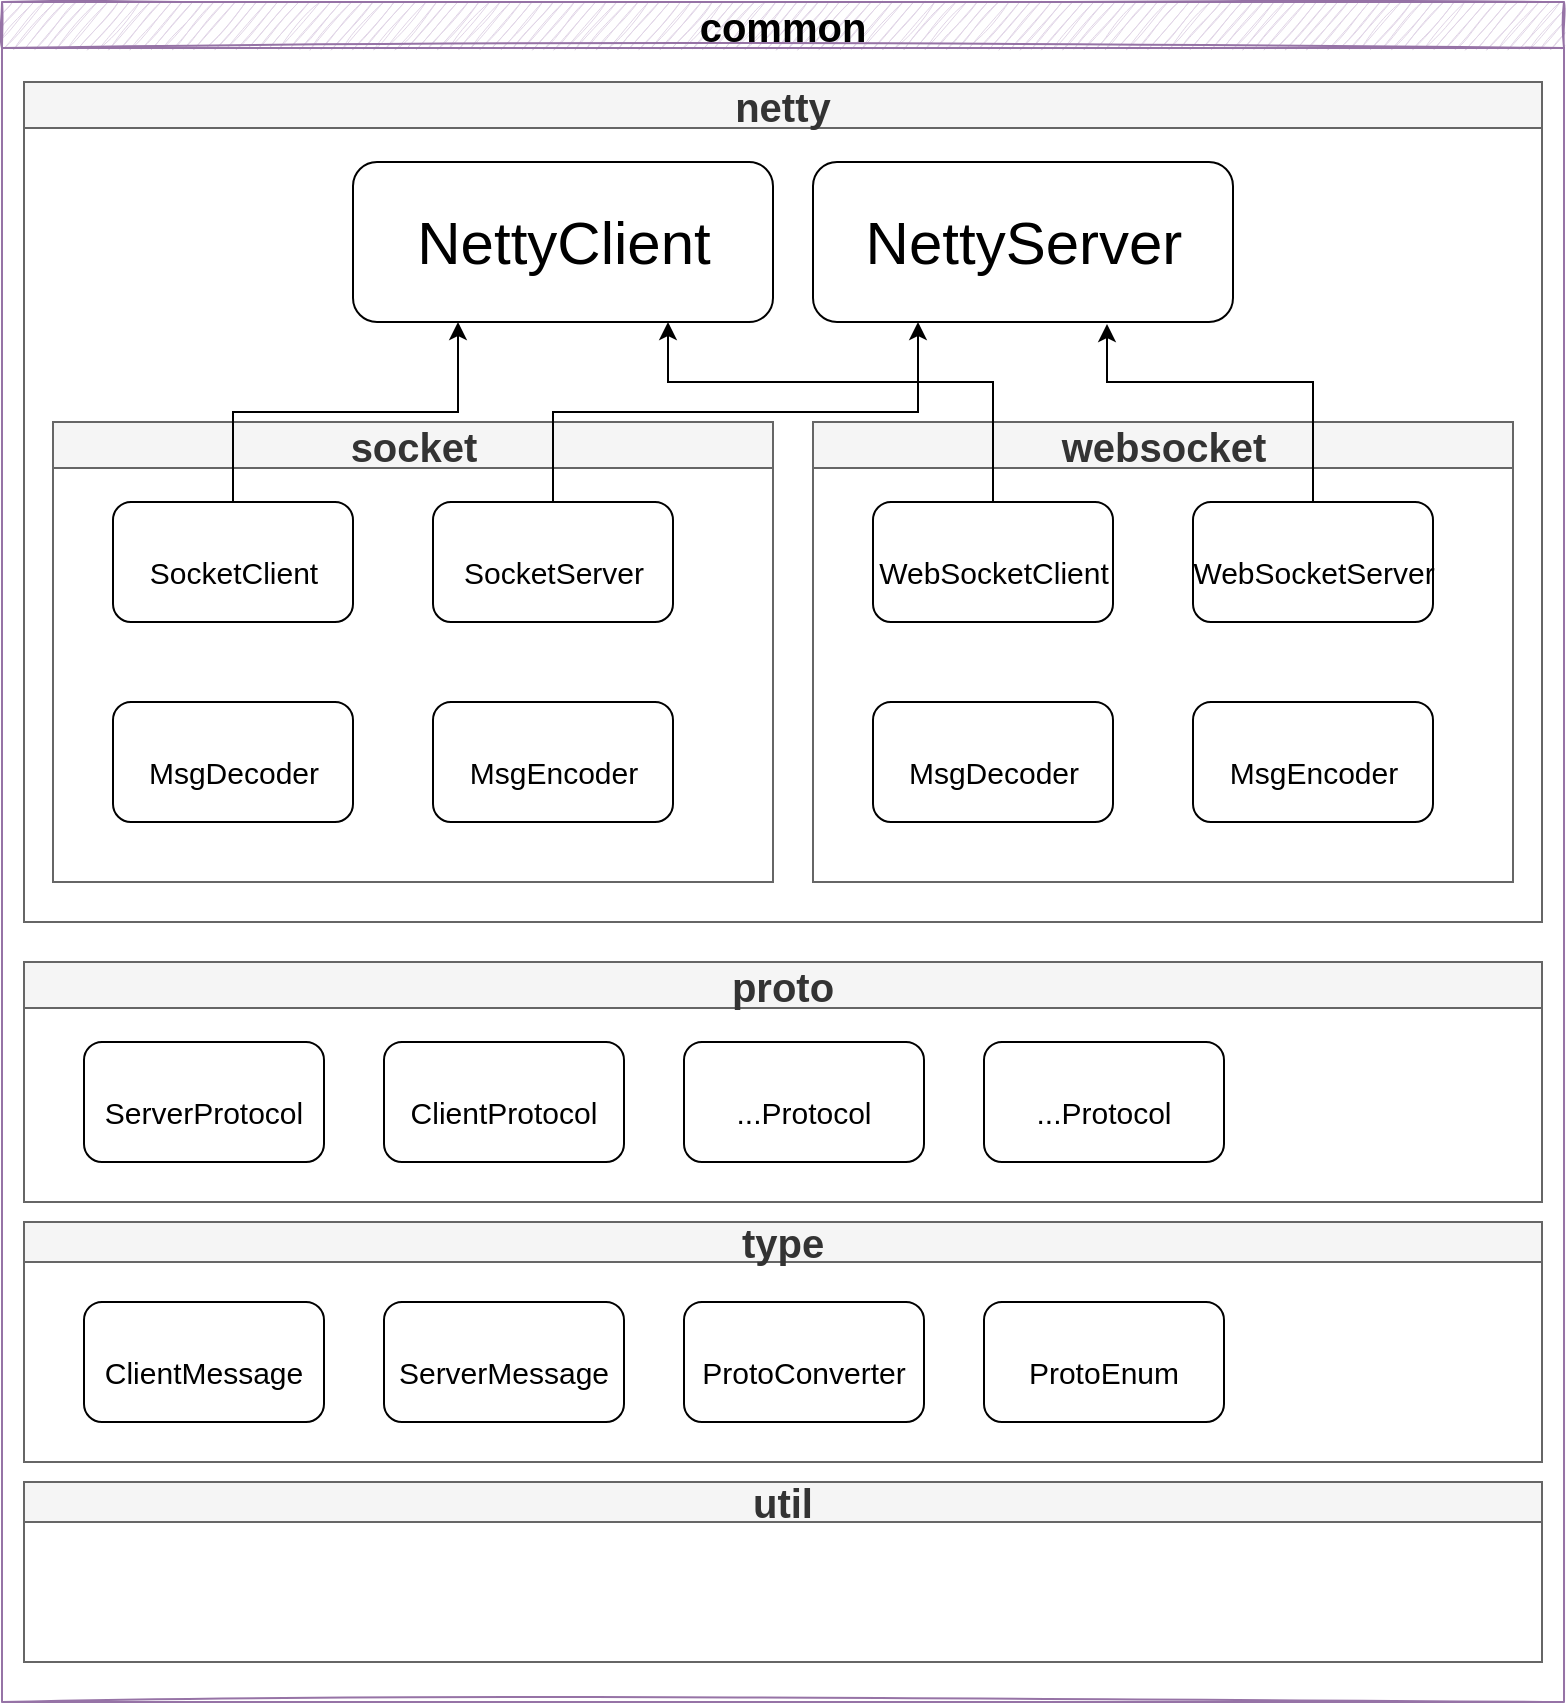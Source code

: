<mxfile version="20.5.3" type="github">
  <diagram id="DDKVuksvoIpB1BdfDuTN" name="第 1 页">
    <mxGraphModel dx="1426" dy="793" grid="1" gridSize="10" guides="1" tooltips="1" connect="1" arrows="1" fold="1" page="1" pageScale="1" pageWidth="827" pageHeight="1169" math="0" shadow="0">
      <root>
        <mxCell id="0" />
        <mxCell id="1" parent="0" />
        <mxCell id="zZ-F0JkPuDbLRkjkh71v-10" value="common" style="swimlane;whiteSpace=wrap;html=1;rounded=0;shadow=0;glass=0;sketch=1;fontSize=20;swimlaneLine=1;fillColor=#e1d5e7;strokeColor=#9673a6;" vertex="1" parent="1">
          <mxGeometry x="29" y="30" width="781" height="850" as="geometry" />
        </mxCell>
        <mxCell id="zZ-F0JkPuDbLRkjkh71v-12" value="netty" style="swimlane;whiteSpace=wrap;html=1;rounded=0;shadow=0;glass=0;sketch=0;fontSize=20;fillColor=#f5f5f5;fontColor=#333333;strokeColor=#666666;" vertex="1" parent="zZ-F0JkPuDbLRkjkh71v-10">
          <mxGeometry x="11" y="40" width="759" height="420" as="geometry" />
        </mxCell>
        <mxCell id="zZ-F0JkPuDbLRkjkh71v-29" value="socket" style="swimlane;whiteSpace=wrap;html=1;rounded=0;shadow=0;glass=0;sketch=0;fontSize=20;fillColor=#f5f5f5;fontColor=#333333;strokeColor=#666666;" vertex="1" parent="zZ-F0JkPuDbLRkjkh71v-12">
          <mxGeometry x="14.5" y="170" width="360" height="230" as="geometry" />
        </mxCell>
        <mxCell id="zZ-F0JkPuDbLRkjkh71v-33" value="&lt;font style=&quot;font-size: 15px;&quot;&gt;SocketClient&lt;/font&gt;" style="rounded=1;whiteSpace=wrap;html=1;fontSize=30;" vertex="1" parent="zZ-F0JkPuDbLRkjkh71v-29">
          <mxGeometry x="30" y="40" width="120" height="60" as="geometry" />
        </mxCell>
        <mxCell id="zZ-F0JkPuDbLRkjkh71v-34" value="&lt;font style=&quot;font-size: 15px;&quot;&gt;SocketServer&lt;/font&gt;" style="rounded=1;whiteSpace=wrap;html=1;fontSize=30;" vertex="1" parent="zZ-F0JkPuDbLRkjkh71v-29">
          <mxGeometry x="190" y="40" width="120" height="60" as="geometry" />
        </mxCell>
        <mxCell id="zZ-F0JkPuDbLRkjkh71v-44" value="&lt;font style=&quot;font-size: 15px;&quot;&gt;MsgDecoder&lt;/font&gt;" style="rounded=1;whiteSpace=wrap;html=1;fontSize=30;" vertex="1" parent="zZ-F0JkPuDbLRkjkh71v-29">
          <mxGeometry x="30" y="140" width="120" height="60" as="geometry" />
        </mxCell>
        <mxCell id="zZ-F0JkPuDbLRkjkh71v-45" value="&lt;font style=&quot;font-size: 15px;&quot;&gt;MsgEncoder&lt;/font&gt;" style="rounded=1;whiteSpace=wrap;html=1;fontSize=30;" vertex="1" parent="zZ-F0JkPuDbLRkjkh71v-29">
          <mxGeometry x="190" y="140" width="120" height="60" as="geometry" />
        </mxCell>
        <mxCell id="zZ-F0JkPuDbLRkjkh71v-30" value="websocket" style="swimlane;whiteSpace=wrap;html=1;rounded=0;shadow=0;glass=0;sketch=0;fontSize=20;fillColor=#f5f5f5;fontColor=#333333;strokeColor=#666666;" vertex="1" parent="zZ-F0JkPuDbLRkjkh71v-12">
          <mxGeometry x="394.5" y="170" width="350" height="230" as="geometry" />
        </mxCell>
        <mxCell id="zZ-F0JkPuDbLRkjkh71v-35" value="&lt;font style=&quot;font-size: 15px;&quot;&gt;WebSocketClient&lt;/font&gt;" style="rounded=1;whiteSpace=wrap;html=1;fontSize=30;" vertex="1" parent="zZ-F0JkPuDbLRkjkh71v-30">
          <mxGeometry x="30" y="40" width="120" height="60" as="geometry" />
        </mxCell>
        <mxCell id="zZ-F0JkPuDbLRkjkh71v-36" value="&lt;font style=&quot;font-size: 15px;&quot;&gt;WebSocketServer&lt;/font&gt;" style="rounded=1;whiteSpace=wrap;html=1;fontSize=30;" vertex="1" parent="zZ-F0JkPuDbLRkjkh71v-30">
          <mxGeometry x="190" y="40" width="120" height="60" as="geometry" />
        </mxCell>
        <mxCell id="zZ-F0JkPuDbLRkjkh71v-46" value="&lt;font style=&quot;font-size: 15px;&quot;&gt;MsgDecoder&lt;/font&gt;" style="rounded=1;whiteSpace=wrap;html=1;fontSize=30;" vertex="1" parent="zZ-F0JkPuDbLRkjkh71v-30">
          <mxGeometry x="30" y="140" width="120" height="60" as="geometry" />
        </mxCell>
        <mxCell id="zZ-F0JkPuDbLRkjkh71v-47" value="&lt;font style=&quot;font-size: 15px;&quot;&gt;MsgEncoder&lt;/font&gt;" style="rounded=1;whiteSpace=wrap;html=1;fontSize=30;" vertex="1" parent="zZ-F0JkPuDbLRkjkh71v-30">
          <mxGeometry x="190" y="140" width="120" height="60" as="geometry" />
        </mxCell>
        <mxCell id="zZ-F0JkPuDbLRkjkh71v-31" value="&lt;font style=&quot;font-size: 30px;&quot;&gt;NettyClient&lt;/font&gt;" style="rounded=1;whiteSpace=wrap;html=1;" vertex="1" parent="zZ-F0JkPuDbLRkjkh71v-12">
          <mxGeometry x="164.5" y="40" width="210" height="80" as="geometry" />
        </mxCell>
        <mxCell id="zZ-F0JkPuDbLRkjkh71v-32" value="&lt;font style=&quot;font-size: 30px;&quot;&gt;NettyServer&lt;/font&gt;" style="rounded=1;whiteSpace=wrap;html=1;" vertex="1" parent="zZ-F0JkPuDbLRkjkh71v-12">
          <mxGeometry x="394.5" y="40" width="210" height="80" as="geometry" />
        </mxCell>
        <mxCell id="zZ-F0JkPuDbLRkjkh71v-37" style="edgeStyle=orthogonalEdgeStyle;rounded=0;orthogonalLoop=1;jettySize=auto;html=1;entryX=0.25;entryY=1;entryDx=0;entryDy=0;fontSize=15;" edge="1" parent="zZ-F0JkPuDbLRkjkh71v-12" source="zZ-F0JkPuDbLRkjkh71v-33" target="zZ-F0JkPuDbLRkjkh71v-31">
          <mxGeometry relative="1" as="geometry" />
        </mxCell>
        <mxCell id="zZ-F0JkPuDbLRkjkh71v-38" style="edgeStyle=orthogonalEdgeStyle;rounded=0;orthogonalLoop=1;jettySize=auto;html=1;exitX=0.5;exitY=0;exitDx=0;exitDy=0;entryX=0.25;entryY=1;entryDx=0;entryDy=0;fontSize=15;" edge="1" parent="zZ-F0JkPuDbLRkjkh71v-12" source="zZ-F0JkPuDbLRkjkh71v-34" target="zZ-F0JkPuDbLRkjkh71v-32">
          <mxGeometry relative="1" as="geometry" />
        </mxCell>
        <mxCell id="zZ-F0JkPuDbLRkjkh71v-39" style="edgeStyle=orthogonalEdgeStyle;rounded=0;orthogonalLoop=1;jettySize=auto;html=1;exitX=0.5;exitY=0;exitDx=0;exitDy=0;entryX=0.75;entryY=1;entryDx=0;entryDy=0;fontSize=15;" edge="1" parent="zZ-F0JkPuDbLRkjkh71v-12" source="zZ-F0JkPuDbLRkjkh71v-35" target="zZ-F0JkPuDbLRkjkh71v-31">
          <mxGeometry relative="1" as="geometry">
            <Array as="points">
              <mxPoint x="484.5" y="150" />
              <mxPoint x="322.5" y="150" />
            </Array>
          </mxGeometry>
        </mxCell>
        <mxCell id="zZ-F0JkPuDbLRkjkh71v-40" style="edgeStyle=orthogonalEdgeStyle;rounded=0;orthogonalLoop=1;jettySize=auto;html=1;exitX=0.5;exitY=0;exitDx=0;exitDy=0;entryX=0.7;entryY=1.013;entryDx=0;entryDy=0;entryPerimeter=0;fontSize=15;" edge="1" parent="zZ-F0JkPuDbLRkjkh71v-12" source="zZ-F0JkPuDbLRkjkh71v-36" target="zZ-F0JkPuDbLRkjkh71v-32">
          <mxGeometry relative="1" as="geometry">
            <Array as="points">
              <mxPoint x="644.5" y="150" />
              <mxPoint x="541.5" y="150" />
            </Array>
          </mxGeometry>
        </mxCell>
        <mxCell id="zZ-F0JkPuDbLRkjkh71v-48" value="proto" style="swimlane;whiteSpace=wrap;html=1;rounded=0;shadow=0;glass=0;sketch=0;fontSize=20;fillColor=#f5f5f5;fontColor=#333333;strokeColor=#666666;" vertex="1" parent="zZ-F0JkPuDbLRkjkh71v-10">
          <mxGeometry x="11" y="480" width="759" height="120" as="geometry" />
        </mxCell>
        <mxCell id="zZ-F0JkPuDbLRkjkh71v-49" value="&lt;font style=&quot;font-size: 15px;&quot;&gt;ServerProtocol&lt;/font&gt;" style="rounded=1;whiteSpace=wrap;html=1;fontSize=30;" vertex="1" parent="zZ-F0JkPuDbLRkjkh71v-48">
          <mxGeometry x="30" y="40" width="120" height="60" as="geometry" />
        </mxCell>
        <mxCell id="zZ-F0JkPuDbLRkjkh71v-50" value="&lt;font style=&quot;font-size: 15px;&quot;&gt;ClientProtocol&lt;/font&gt;" style="rounded=1;whiteSpace=wrap;html=1;fontSize=30;" vertex="1" parent="zZ-F0JkPuDbLRkjkh71v-48">
          <mxGeometry x="180" y="40" width="120" height="60" as="geometry" />
        </mxCell>
        <mxCell id="zZ-F0JkPuDbLRkjkh71v-53" value="&lt;font style=&quot;font-size: 15px;&quot;&gt;...Protocol&lt;/font&gt;" style="rounded=1;whiteSpace=wrap;html=1;fontSize=30;" vertex="1" parent="zZ-F0JkPuDbLRkjkh71v-48">
          <mxGeometry x="330" y="40" width="120" height="60" as="geometry" />
        </mxCell>
        <mxCell id="zZ-F0JkPuDbLRkjkh71v-58" value="&lt;font style=&quot;font-size: 15px;&quot;&gt;...Protocol&lt;/font&gt;" style="rounded=1;whiteSpace=wrap;html=1;fontSize=30;" vertex="1" parent="zZ-F0JkPuDbLRkjkh71v-48">
          <mxGeometry x="480" y="40" width="120" height="60" as="geometry" />
        </mxCell>
        <mxCell id="zZ-F0JkPuDbLRkjkh71v-54" value="type" style="swimlane;whiteSpace=wrap;html=1;rounded=0;shadow=0;glass=0;sketch=0;fontSize=20;fillColor=#f5f5f5;fontColor=#333333;strokeColor=#666666;startSize=20;" vertex="1" parent="zZ-F0JkPuDbLRkjkh71v-10">
          <mxGeometry x="11" y="610" width="759" height="120" as="geometry" />
        </mxCell>
        <mxCell id="zZ-F0JkPuDbLRkjkh71v-55" value="&lt;font style=&quot;font-size: 15px;&quot;&gt;ClientMessage&lt;/font&gt;" style="rounded=1;whiteSpace=wrap;html=1;fontSize=30;" vertex="1" parent="zZ-F0JkPuDbLRkjkh71v-54">
          <mxGeometry x="30" y="40" width="120" height="60" as="geometry" />
        </mxCell>
        <mxCell id="zZ-F0JkPuDbLRkjkh71v-56" value="&lt;font style=&quot;font-size: 15px;&quot;&gt;ServerMessage&lt;/font&gt;" style="rounded=1;whiteSpace=wrap;html=1;fontSize=30;" vertex="1" parent="zZ-F0JkPuDbLRkjkh71v-54">
          <mxGeometry x="180" y="40" width="120" height="60" as="geometry" />
        </mxCell>
        <mxCell id="zZ-F0JkPuDbLRkjkh71v-57" value="&lt;font style=&quot;font-size: 15px;&quot;&gt;ProtoConverter&lt;/font&gt;" style="rounded=1;whiteSpace=wrap;html=1;fontSize=30;" vertex="1" parent="zZ-F0JkPuDbLRkjkh71v-54">
          <mxGeometry x="330" y="40" width="120" height="60" as="geometry" />
        </mxCell>
        <mxCell id="zZ-F0JkPuDbLRkjkh71v-59" value="&lt;font style=&quot;font-size: 15px;&quot;&gt;ProtoEnum&lt;/font&gt;" style="rounded=1;whiteSpace=wrap;html=1;fontSize=30;" vertex="1" parent="zZ-F0JkPuDbLRkjkh71v-54">
          <mxGeometry x="480" y="40" width="120" height="60" as="geometry" />
        </mxCell>
        <mxCell id="zZ-F0JkPuDbLRkjkh71v-60" value="util" style="swimlane;whiteSpace=wrap;html=1;rounded=0;shadow=0;glass=0;sketch=0;fontSize=20;fillColor=#f5f5f5;fontColor=#333333;strokeColor=#666666;startSize=20;" vertex="1" parent="zZ-F0JkPuDbLRkjkh71v-10">
          <mxGeometry x="11" y="740" width="759" height="90" as="geometry" />
        </mxCell>
      </root>
    </mxGraphModel>
  </diagram>
</mxfile>
